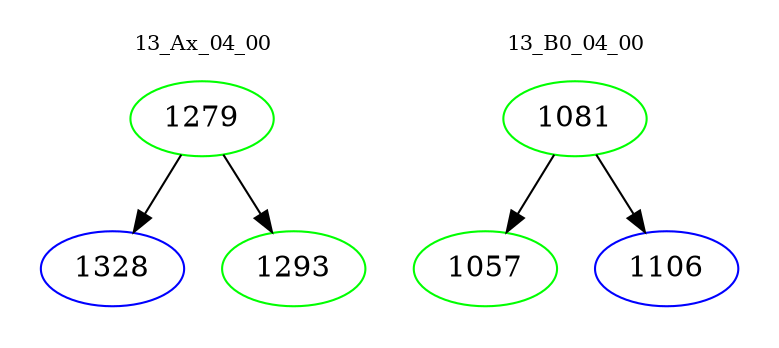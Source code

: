 digraph{
subgraph cluster_0 {
color = white
label = "13_Ax_04_00";
fontsize=10;
T0_1279 [label="1279", color="green"]
T0_1279 -> T0_1328 [color="black"]
T0_1328 [label="1328", color="blue"]
T0_1279 -> T0_1293 [color="black"]
T0_1293 [label="1293", color="green"]
}
subgraph cluster_1 {
color = white
label = "13_B0_04_00";
fontsize=10;
T1_1081 [label="1081", color="green"]
T1_1081 -> T1_1057 [color="black"]
T1_1057 [label="1057", color="green"]
T1_1081 -> T1_1106 [color="black"]
T1_1106 [label="1106", color="blue"]
}
}

